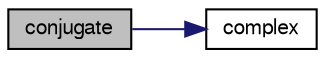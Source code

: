 digraph "conjugate"
{
  bgcolor="transparent";
  edge [fontname="FreeSans",fontsize="10",labelfontname="FreeSans",labelfontsize="10"];
  node [fontname="FreeSans",fontsize="10",shape=record];
  rankdir="LR";
  Node5203 [label="conjugate",height=0.2,width=0.4,color="black", fillcolor="grey75", style="filled", fontcolor="black"];
  Node5203 -> Node5204 [color="midnightblue",fontsize="10",style="solid",fontname="FreeSans"];
  Node5204 [label="complex",height=0.2,width=0.4,color="black",URL="$a27630.html#ab068c548c07e97b4cb99f58044925ddf",tooltip="Construct null. "];
}
